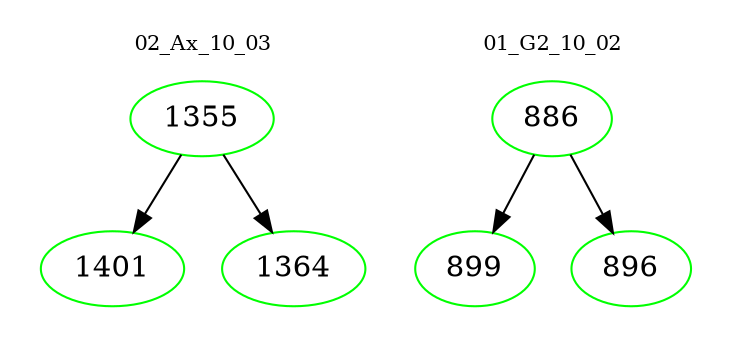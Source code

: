 digraph{
subgraph cluster_0 {
color = white
label = "02_Ax_10_03";
fontsize=10;
T0_1355 [label="1355", color="green"]
T0_1355 -> T0_1401 [color="black"]
T0_1401 [label="1401", color="green"]
T0_1355 -> T0_1364 [color="black"]
T0_1364 [label="1364", color="green"]
}
subgraph cluster_1 {
color = white
label = "01_G2_10_02";
fontsize=10;
T1_886 [label="886", color="green"]
T1_886 -> T1_899 [color="black"]
T1_899 [label="899", color="green"]
T1_886 -> T1_896 [color="black"]
T1_896 [label="896", color="green"]
}
}
